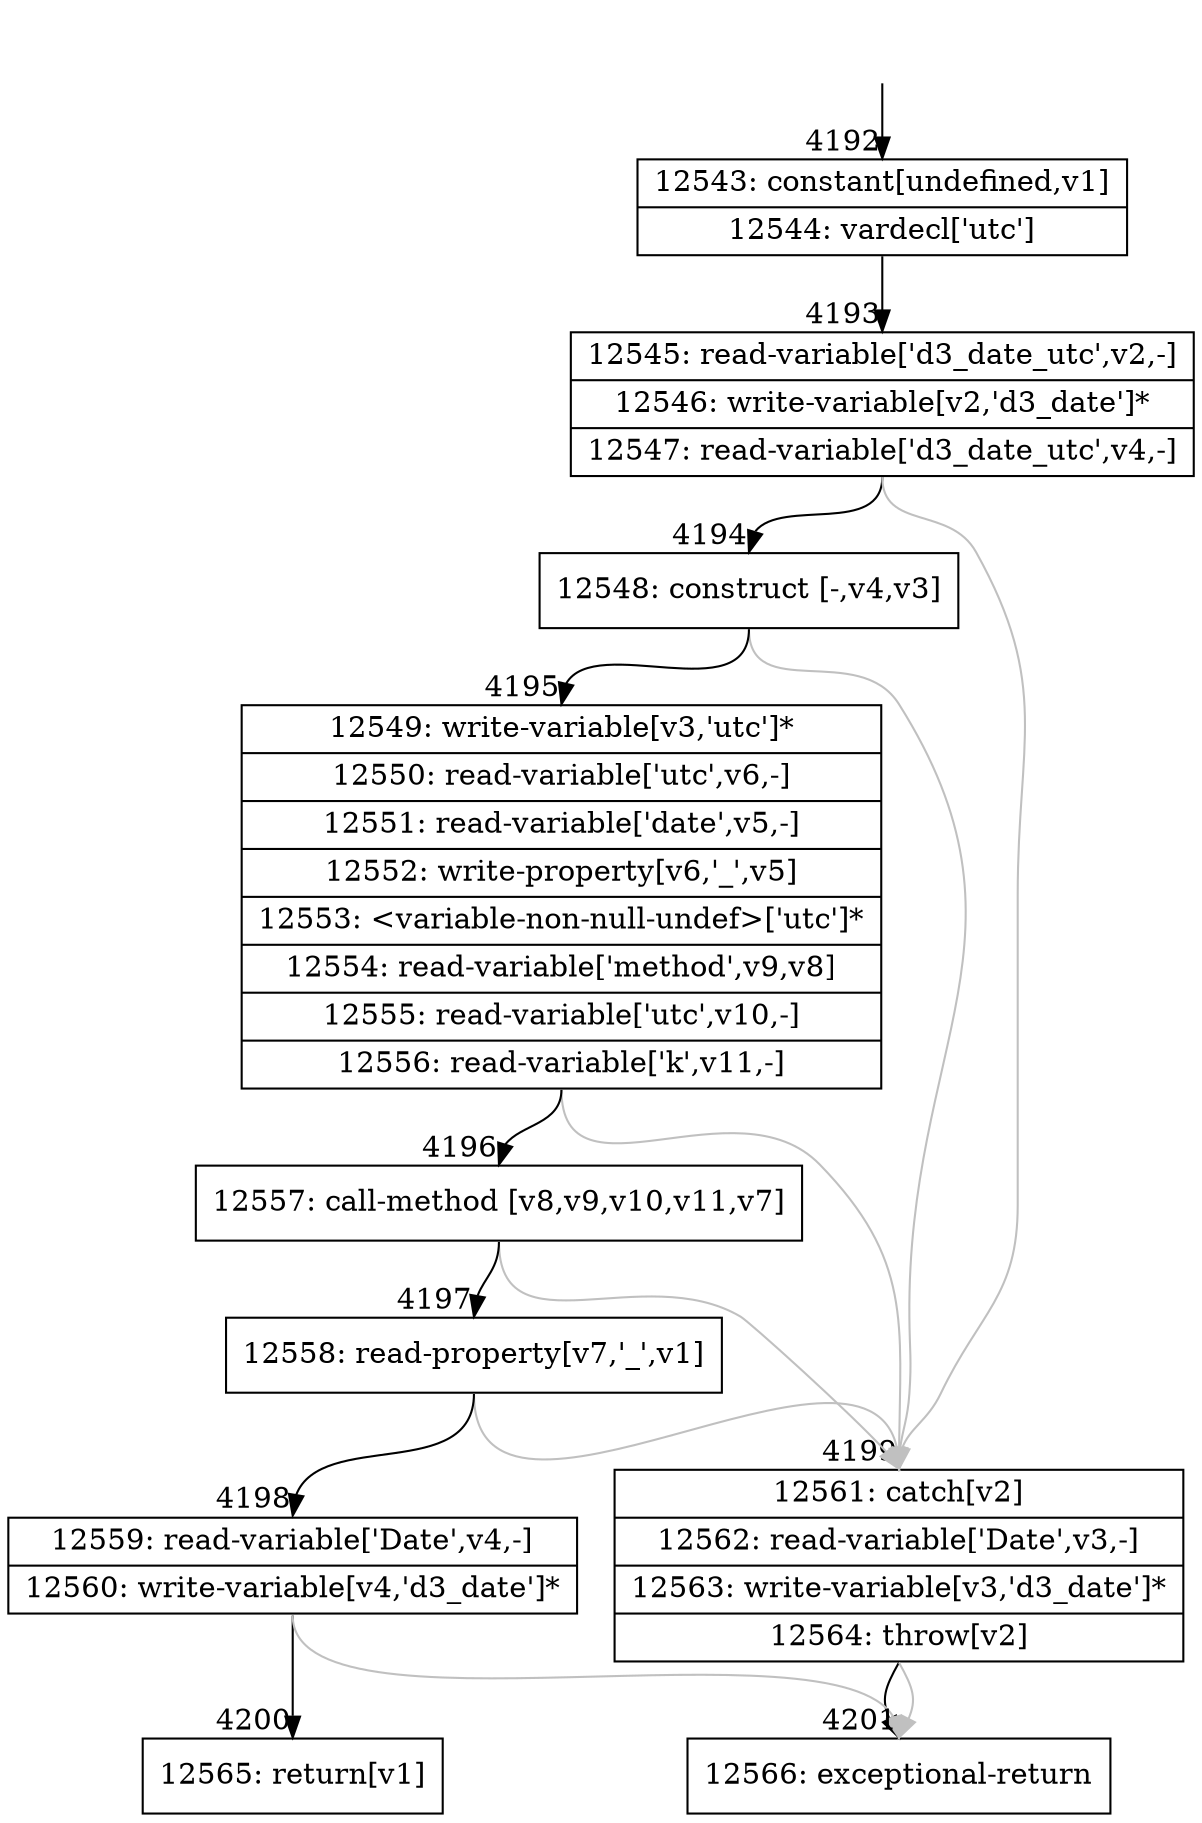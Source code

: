 digraph {
rankdir="TD"
BB_entry389[shape=none,label=""];
BB_entry389 -> BB4192 [tailport=s, headport=n, headlabel="    4192"]
BB4192 [shape=record label="{12543: constant[undefined,v1]|12544: vardecl['utc']}" ] 
BB4192 -> BB4193 [tailport=s, headport=n, headlabel="      4193"]
BB4193 [shape=record label="{12545: read-variable['d3_date_utc',v2,-]|12546: write-variable[v2,'d3_date']*|12547: read-variable['d3_date_utc',v4,-]}" ] 
BB4193 -> BB4194 [tailport=s, headport=n, headlabel="      4194"]
BB4193 -> BB4199 [tailport=s, headport=n, color=gray, headlabel="      4199"]
BB4194 [shape=record label="{12548: construct [-,v4,v3]}" ] 
BB4194 -> BB4195 [tailport=s, headport=n, headlabel="      4195"]
BB4194 -> BB4199 [tailport=s, headport=n, color=gray]
BB4195 [shape=record label="{12549: write-variable[v3,'utc']*|12550: read-variable['utc',v6,-]|12551: read-variable['date',v5,-]|12552: write-property[v6,'_',v5]|12553: \<variable-non-null-undef\>['utc']*|12554: read-variable['method',v9,v8]|12555: read-variable['utc',v10,-]|12556: read-variable['k',v11,-]}" ] 
BB4195 -> BB4196 [tailport=s, headport=n, headlabel="      4196"]
BB4195 -> BB4199 [tailport=s, headport=n, color=gray]
BB4196 [shape=record label="{12557: call-method [v8,v9,v10,v11,v7]}" ] 
BB4196 -> BB4197 [tailport=s, headport=n, headlabel="      4197"]
BB4196 -> BB4199 [tailport=s, headport=n, color=gray]
BB4197 [shape=record label="{12558: read-property[v7,'_',v1]}" ] 
BB4197 -> BB4198 [tailport=s, headport=n, headlabel="      4198"]
BB4197 -> BB4199 [tailport=s, headport=n, color=gray]
BB4198 [shape=record label="{12559: read-variable['Date',v4,-]|12560: write-variable[v4,'d3_date']*}" ] 
BB4198 -> BB4200 [tailport=s, headport=n, headlabel="      4200"]
BB4198 -> BB4201 [tailport=s, headport=n, color=gray, headlabel="      4201"]
BB4199 [shape=record label="{12561: catch[v2]|12562: read-variable['Date',v3,-]|12563: write-variable[v3,'d3_date']*|12564: throw[v2]}" ] 
BB4199 -> BB4201 [tailport=s, headport=n]
BB4199 -> BB4201 [tailport=s, headport=n, color=gray]
BB4200 [shape=record label="{12565: return[v1]}" ] 
BB4201 [shape=record label="{12566: exceptional-return}" ] 
//#$~ 2453
}
